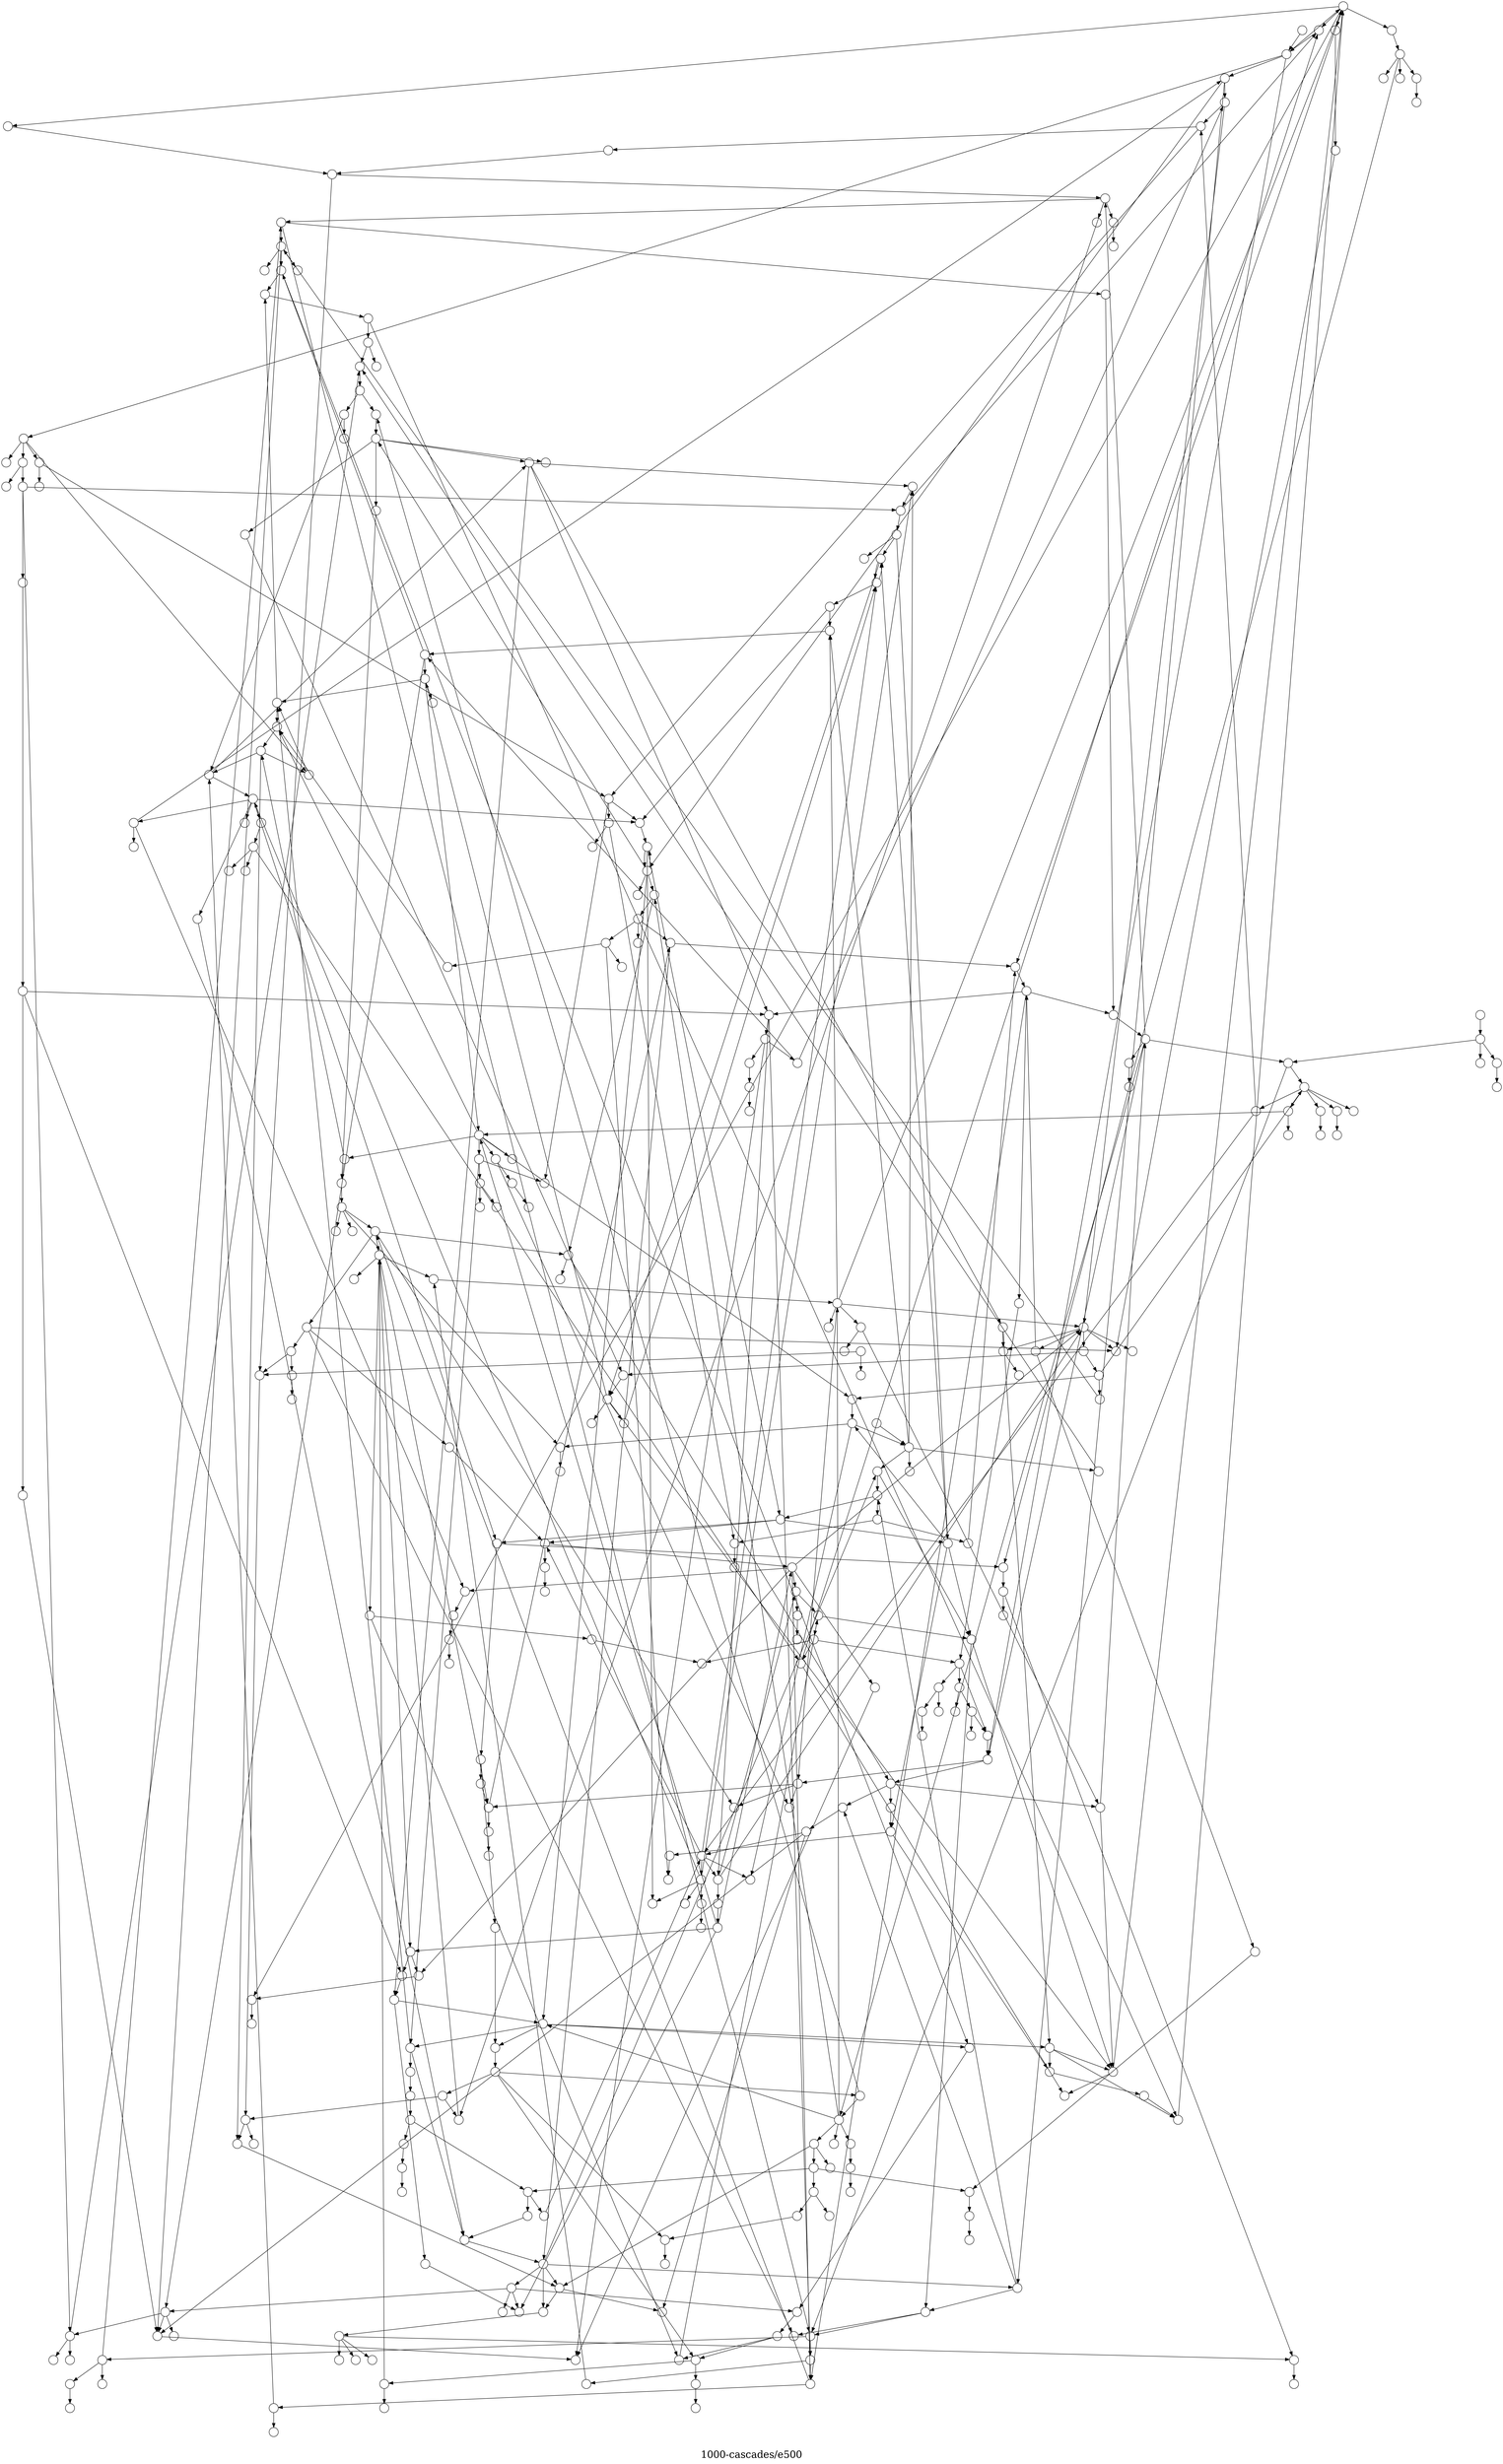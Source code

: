 /*****
1000-cascades/e500
*****/

digraph G {
  graph [splines=false overlap=false]
  node  [shape=ellipse, width=0.3, height=0.3, label=""]
  423 ;
  476 ;
  61 ;
  45 ;
  69 ;
  125 ;
  81 ;
  150 ;
  348 ;
  1 ;
  337 ;
  86 ;
  274 ;
  193 ;
  328 ;
  256 ;
  34 ;
  482 ;
  194 ;
  403 ;
  439 ;
  318 ;
  314 ;
  340 ;
  381 ;
  478 ;
  480 ;
  351 ;
  279 ;
  56 ;
  311 ;
  183 ;
  62 ;
  358 ;
  2 ;
  283 ;
  452 ;
  477 ;
  41 ;
  463 ;
  475 ;
  374 ;
  387 ;
  408 ;
  100 ;
  46 ;
  42 ;
  170 ;
  377 ;
  372 ;
  112 ;
  162 ;
  43 ;
  131 ;
  398 ;
  499 ;
  77 ;
  122 ;
  160 ;
  7 ;
  9 ;
  78 ;
  415 ;
  427 ;
  464 ;
  269 ;
  365 ;
  490 ;
  74 ;
  18 ;
  266 ;
  114 ;
  361 ;
  287 ;
  289 ;
  70 ;
  139 ;
  284 ;
  307 ;
  410 ;
  166 ;
  177 ;
  27 ;
  291 ;
  79 ;
  24 ;
  50 ;
  176 ;
  65 ;
  206 ;
  327 ;
  355 ;
  145 ;
  353 ;
  104 ;
  238 ;
  310 ;
  334 ;
  388 ;
  459 ;
  494 ;
  384 ;
  127 ;
  101 ;
  309 ;
  350 ;
  120 ;
  59 ;
  237 ;
  63 ;
  211 ;
  469 ;
  400 ;
  313 ;
  25 ;
  339 ;
  67 ;
  111 ;
  140 ;
  356 ;
  73 ;
  487 ;
  110 ;
  418 ;
  502 ;
  36 ;
  241 ;
  316 ;
  362 ;
  85 ;
  246 ;
  342 ;
  231 ;
  197 ;
  461 ;
  23 ;
  29 ;
  31 ;
  151 ;
  205 ;
  449 ;
  406 ;
  308 ;
  156 ;
  8 ;
  220 ;
  143 ;
  57 ;
  366 ;
  165 ;
  204 ;
  306 ;
  363 ;
  250 ;
  224 ;
  76 ;
  257 ;
  332 ;
  414 ;
  466 ;
  222 ;
  270 ;
  292 ;
  345 ;
  493 ;
  236 ;
  245 ;
  509 ;
  119 ;
  252 ;
  148 ;
  168 ;
  208 ;
  242 ;
  26 ;
  402 ;
  132 ;
  154 ;
  277 ;
  301 ;
  225 ;
  304 ;
  37 ;
  192 ;
  455 ;
  167 ;
  186 ;
  285 ;
  397 ;
  438 ;
  454 ;
  441 ;
  133 ;
  492 ;
  239 ;
  503 ;
  364 ;
  440 ;
  448 ;
  136 ;
  217 ;
  458 ;
  12 ;
  300 ;
  346 ;
  207 ;
  223 ;
  445 ;
  123 ;
  98 ;
  331 ;
  115 ;
  347 ;
  451 ;
  113 ;
  187 ;
  90 ;
  319 ;
  94 ;
  506 ;
  60 ;
  178 ;
  212 ;
  215 ;
  253 ;
  367 ;
  399 ;
  495 ;
  84 ;
  428 ;
  22 ;
  504 ;
  157 ;
  333 ;
  153 ;
  424 ;
  88 ;
  108 ;
  268 ;
  435 ;
  293 ;
  420 ;
  202 ;
  144 ;
  391 ;
  429 ;
  471 ;
  437 ;
  227 ;
  335 ;
  91 ;
  321 ;
  75 ;
  28 ;
  173 ;
  416 ;
  489 ;
  434 ;
  467 ;
  58 ;
  82 ;
  198 ;
  214 ;
  218 ;
  390 ;
  51 ;
  11 ;
  267 ;
  278 ;
  209 ;
  500 ;
  248 ;
  254 ;
  404 ;
  485 ;
  33 ;
  210 ;
  405 ;
  453 ;
  134 ;
  5 ;
  87 ;
  190 ;
  232 ;
  159 ;
  71 ;
  105 ;
  14 ;
  102 ;
  262 ;
  369 ;
  226 ;
  199 ;
  295 ;
  419 ;
  275 ;
  35 ;
  40 ;
  430 ;
  255 ;
  510 ;
  107 ;
  383 ;
  371 ;
  195 ;
  330 ;
  228 ;
  99 ;
  38 ;
  161 ;
  294 ;
  322 ;
  375 ;
  68 ;
  462 ;
  189 ;
  303 ;
  141 ;
  185 ;
  407 ;
  271 ;
  290 ;
  498 ;
  116 ;
  344 ;
  216 ;
  299 ;
  121 ;
  286 ;
  315 ;
  117 ;
  422 ;
  39 ;
  49 ;
  447 ;
  423 -> 476;
  61 -> 45;
  61 -> 69;
  61 -> 125;
  69 -> 81;
  69 -> 150;
  69 -> 348;
  125 -> 170;
  125 -> 377;
  81 -> 1;
  81 -> 337;
  150 -> 499;
  348 -> 86;
  348 -> 274;
  1 -> 150;
  1 -> 193;
  86 -> 100;
  328 -> 256;
  34 -> 482;
  482 -> 194;
  482 -> 403;
  482 -> 439;
  194 -> 223;
  194 -> 226;
  403 -> 2;
  318 -> 314;
  318 -> 340;
  318 -> 381;
  318 -> 478;
  318 -> 480;
  314 -> 113;
  314 -> 440;
  381 -> 351;
  478 -> 374;
  480 -> 454;
  351 -> 283;
  351 -> 452;
  351 -> 477;
  279 -> 56;
  279 -> 311;
  56 -> 176;
  56 -> 381;
  311 -> 37;
  311 -> 279;
  183 -> 62;
  183 -> 311;
  183 -> 358;
  62 -> 113;
  62 -> 311;
  62 -> 335;
  62 -> 414;
  283 -> 41;
  283 -> 463;
  283 -> 475;
  452 -> 12;
  452 -> 332;
  452 -> 461;
  477 -> 405;
  477 -> 449;
  463 -> 374;
  463 -> 387;
  463 -> 408;
  475 -> 459;
  374 -> 509;
  46 -> 42;
  170 -> 162;
  372 -> 112;
  112 -> 327;
  112 -> 355;
  162 -> 43;
  162 -> 131;
  162 -> 398;
  162 -> 499;
  43 -> 77;
  43 -> 122;
  43 -> 160;
  131 -> 91;
  131 -> 157;
  131 -> 197;
  131 -> 321;
  398 -> 7;
  398 -> 9;
  398 -> 78;
  398 -> 170;
  398 -> 415;
  398 -> 423;
  499 -> 427;
  499 -> 464;
  77 -> 18;
  77 -> 266;
  122 -> 364;
  122 -> 440;
  122 -> 490;
  160 -> 102;
  160 -> 107;
  160 -> 145;
  160 -> 148;
  160 -> 455;
  7 -> 384;
  9 -> 57;
  78 -> 79;
  415 -> 167;
  427 -> 269;
  427 -> 365;
  427 -> 490;
  464 -> 112;
  464 -> 287;
  464 -> 289;
  269 -> 335;
  365 -> 114;
  365 -> 361;
  490 -> 74;
  74 -> 27;
  74 -> 291;
  74 -> 475;
  18 -> 166;
  18 -> 177;
  266 -> 70;
  266 -> 139;
  266 -> 284;
  266 -> 307;
  266 -> 410;
  114 -> 71;
  114 -> 105;
  114 -> 194;
  114 -> 206;
  114 -> 499;
  361 -> 377;
  361 -> 398;
  139 -> 165;
  139 -> 204;
  284 -> 104;
  410 -> 384;
  410 -> 504;
  166 -> 79;
  177 -> 24;
  177 -> 50;
  177 -> 176;
  291 -> 90;
  291 -> 279;
  291 -> 304;
  291 -> 428;
  291 -> 466;
  79 -> 65;
  79 -> 206;
  24 -> 25;
  24 -> 153;
  176 -> 145;
  65 -> 23;
  206 -> 238;
  206 -> 310;
  206 -> 334;
  206 -> 388;
  327 -> 7;
  327 -> 350;
  355 -> 353;
  145 -> 160;
  145 -> 187;
  145 -> 424;
  238 -> 494;
  310 -> 98;
  310 -> 123;
  310 -> 226;
  334 -> 110;
  384 -> 67;
  384 -> 111;
  384 -> 140;
  384 -> 356;
  127 -> 101;
  127 -> 309;
  127 -> 327;
  309 -> 108;
  309 -> 268;
  309 -> 435;
  350 -> 31;
  350 -> 122;
  350 -> 278;
  350 -> 314;
  350 -> 503;
  120 -> 59;
  59 -> 61;
  59 -> 113;
  237 -> 63;
  237 -> 211;
  237 -> 459;
  63 -> 469;
  211 -> 77;
  211 -> 351;
  469 -> 400;
  313 -> 25;
  313 -> 339;
  25 -> 88;
  339 -> 7;
  67 -> 114;
  111 -> 73;
  111 -> 487;
  140 -> 69;
  356 -> 225;
  356 -> 237;
  356 -> 304;
  73 -> 245;
  73 -> 330;
  487 -> 110;
  487 -> 287;
  487 -> 418;
  487 -> 502;
  110 -> 36;
  110 -> 112;
  110 -> 241;
  110 -> 316;
  110 -> 362;
  418 -> 366;
  418 -> 427;
  502 -> 85;
  502 -> 246;
  502 -> 307;
  502 -> 342;
  36 -> 202;
  316 -> 120;
  316 -> 231;
  362 -> 306;
  362 -> 363;
  85 -> 65;
  85 -> 328;
  342 -> 90;
  231 -> 45;
  197 -> 461;
  461 -> 205;
  461 -> 449;
  23 -> 29;
  23 -> 151;
  29 -> 31;
  31 -> 27;
  31 -> 503;
  205 -> 236;
  449 -> 207;
  406 -> 308;
  308 -> 120;
  308 -> 156;
  156 -> 8;
  156 -> 220;
  8 -> 143;
  220 -> 110;
  220 -> 121;
  57 -> 307;
  165 -> 37;
  204 -> 222;
  204 -> 223;
  204 -> 445;
  306 -> 402;
  363 -> 423;
  250 -> 224;
  76 -> 257;
  76 -> 332;
  332 -> 205;
  332 -> 222;
  332 -> 270;
  332 -> 292;
  332 -> 345;
  332 -> 493;
  414 -> 46;
  414 -> 318;
  414 -> 466;
  222 -> 414;
  292 -> 38;
  292 -> 50;
  292 -> 453;
  345 -> 99;
  345 -> 289;
  493 -> 236;
  493 -> 301;
  236 -> 29;
  236 -> 197;
  236 -> 245;
  245 -> 208;
  245 -> 242;
  509 -> 119;
  509 -> 252;
  119 -> 148;
  252 -> 168;
  252 -> 245;
  148 -> 132;
  148 -> 154;
  148 -> 208;
  148 -> 277;
  208 -> 26;
  208 -> 356;
  208 -> 402;
  208 -> 480;
  242 -> 58;
  242 -> 82;
  242 -> 176;
  242 -> 198;
  242 -> 214;
  242 -> 319;
  26 -> 284;
  26 -> 367;
  402 -> 192;
  402 -> 455;
  132 -> 165;
  277 -> 301;
  301 -> 239;
  225 -> 111;
  225 -> 232;
  304 -> 115;
  304 -> 266;
  304 -> 300;
  37 -> 133;
  37 -> 361;
  37 -> 452;
  37 -> 492;
  192 -> 22;
  455 -> 210;
  455 -> 367;
  455 -> 405;
  455 -> 453;
  167 -> 186;
  167 -> 285;
  167 -> 397;
  167 -> 438;
  285 -> 441;
  438 -> 434;
  454 -> 170;
  454 -> 183;
  441 -> 303;
  441 -> 485;
  133 -> 279;
  239 -> 46;
  239 -> 255;
  239 -> 487;
  239 -> 510;
  503 -> 500;
  364 -> 226;
  364 -> 246;
  440 -> 187;
  440 -> 313;
  448 -> 136;
  448 -> 217;
  448 -> 458;
  136 -> 271;
  136 -> 290;
  217 -> 75;
  458 -> 68;
  458 -> 462;
  300 -> 346;
  346 -> 22;
  346 -> 331;
  346 -> 332;
  346 -> 362;
  207 -> 399;
  207 -> 429;
  223 -> 60;
  223 -> 76;
  223 -> 178;
  223 -> 212;
  223 -> 215;
  445 -> 123;
  123 -> 286;
  123 -> 315;
  123 -> 475;
  123 -> 477;
  98 -> 67;
  331 -> 111;
  331 -> 115;
  331 -> 266;
  331 -> 347;
  331 -> 363;
  331 -> 451;
  115 -> 33;
  115 -> 59;
  347 -> 471;
  451 -> 459;
  113 -> 361;
  113 -> 364;
  187 -> 62;
  187 -> 90;
  187 -> 319;
  90 -> 94;
  90 -> 331;
  319 -> 285;
  319 -> 383;
  94 -> 506;
  178 -> 18;
  178 -> 291;
  212 -> 84;
  215 -> 253;
  367 -> 361;
  367 -> 399;
  367 -> 495;
  399 -> 398;
  495 -> 430;
  428 -> 173;
  428 -> 242;
  428 -> 416;
  428 -> 424;
  428 -> 480;
  504 -> 217;
  157 -> 177;
  157 -> 333;
  268 -> 205;
  293 -> 420;
  420 -> 141;
  202 -> 144;
  202 -> 266;
  202 -> 381;
  202 -> 391;
  202 -> 398;
  202 -> 464;
  391 -> 159;
  391 -> 365;
  429 -> 374;
  429 -> 422;
  471 -> 437;
  437 -> 227;
  335 -> 295;
  335 -> 495;
  321 -> 294;
  321 -> 322;
  75 -> 28;
  173 -> 489;
  467 -> 475;
  58 -> 43;
  58 -> 51;
  58 -> 347;
  82 -> 218;
  198 -> 390;
  218 -> 11;
  218 -> 125;
  218 -> 267;
  390 -> 350;
  278 -> 22;
  278 -> 209;
  278 -> 283;
  278 -> 406;
  500 -> 248;
  500 -> 254;
  500 -> 404;
  500 -> 485;
  485 -> 228;
  33 -> 199;
  210 -> 134;
  405 -> 406;
  453 -> 293;
  453 -> 390;
  453 -> 461;
  134 -> 5;
  134 -> 87;
  134 -> 156;
  134 -> 190;
  5 -> 23;
  5 -> 334;
  87 -> 71;
  87 -> 119;
  190 -> 189;
  232 -> 36;
  71 -> 14;
  71 -> 102;
  71 -> 202;
  71 -> 262;
  71 -> 369;
  71 -> 455;
  105 -> 40;
  14 -> 31;
  14 -> 216;
  14 -> 448;
  102 -> 127;
  102 -> 418;
  262 -> 419;
  226 -> 225;
  226 -> 498;
  295 -> 435;
  419 -> 299;
  275 -> 35;
  275 -> 65;
  430 -> 399;
  383 -> 195;
  383 -> 372;
  371 -> 306;
  371 -> 356;
  371 -> 467;
  195 -> 210;
  99 -> 39;
  38 -> 49;
  38 -> 447;
  161 -> 162;
  294 -> 375;
  294 -> 454;
  294 -> 463;
  375 -> 371;
  68 -> 190;
  141 -> 136;
  141 -> 185;
  185 -> 250;
  407 -> 318;
  271 -> 291;
  290 -> 390;
  498 -> 116;
  498 -> 310;
  498 -> 344;
  116 -> 117;
  label = "\n1000-cascades/e500\n";  fontsize=24;
}
